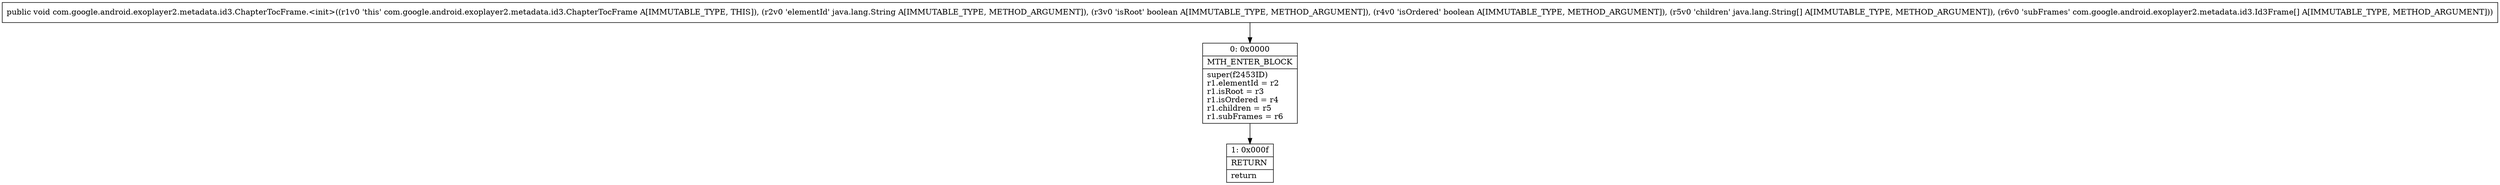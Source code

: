 digraph "CFG forcom.google.android.exoplayer2.metadata.id3.ChapterTocFrame.\<init\>(Ljava\/lang\/String;ZZ[Ljava\/lang\/String;[Lcom\/google\/android\/exoplayer2\/metadata\/id3\/Id3Frame;)V" {
Node_0 [shape=record,label="{0\:\ 0x0000|MTH_ENTER_BLOCK\l|super(f2453ID)\lr1.elementId = r2\lr1.isRoot = r3\lr1.isOrdered = r4\lr1.children = r5\lr1.subFrames = r6\l}"];
Node_1 [shape=record,label="{1\:\ 0x000f|RETURN\l|return\l}"];
MethodNode[shape=record,label="{public void com.google.android.exoplayer2.metadata.id3.ChapterTocFrame.\<init\>((r1v0 'this' com.google.android.exoplayer2.metadata.id3.ChapterTocFrame A[IMMUTABLE_TYPE, THIS]), (r2v0 'elementId' java.lang.String A[IMMUTABLE_TYPE, METHOD_ARGUMENT]), (r3v0 'isRoot' boolean A[IMMUTABLE_TYPE, METHOD_ARGUMENT]), (r4v0 'isOrdered' boolean A[IMMUTABLE_TYPE, METHOD_ARGUMENT]), (r5v0 'children' java.lang.String[] A[IMMUTABLE_TYPE, METHOD_ARGUMENT]), (r6v0 'subFrames' com.google.android.exoplayer2.metadata.id3.Id3Frame[] A[IMMUTABLE_TYPE, METHOD_ARGUMENT])) }"];
MethodNode -> Node_0;
Node_0 -> Node_1;
}

